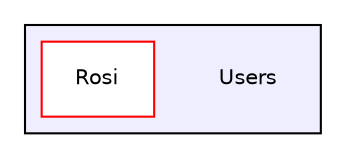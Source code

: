 digraph G {
  compound=true
  node [ fontsize=10, fontname="Helvetica"];
  edge [ labelfontsize=9, labelfontname="Helvetica"];
  subgraph clusterdir_C_3A_2FUsers_2F {
    graph [ bgcolor="#eeeeff", pencolor="black", label="" URL="dir_C_3A_2FUsers_2F.html"];
    dir_C_3A_2FUsers_2F [shape=plaintext label="Users"];
    dir_C_3A_2FUsers_2FRosi_2F [shape=box label="Rosi" color="red" fillcolor="white" style="filled" URL="dir_C_3A_2FUsers_2FRosi_2F.html"];
  }
}
